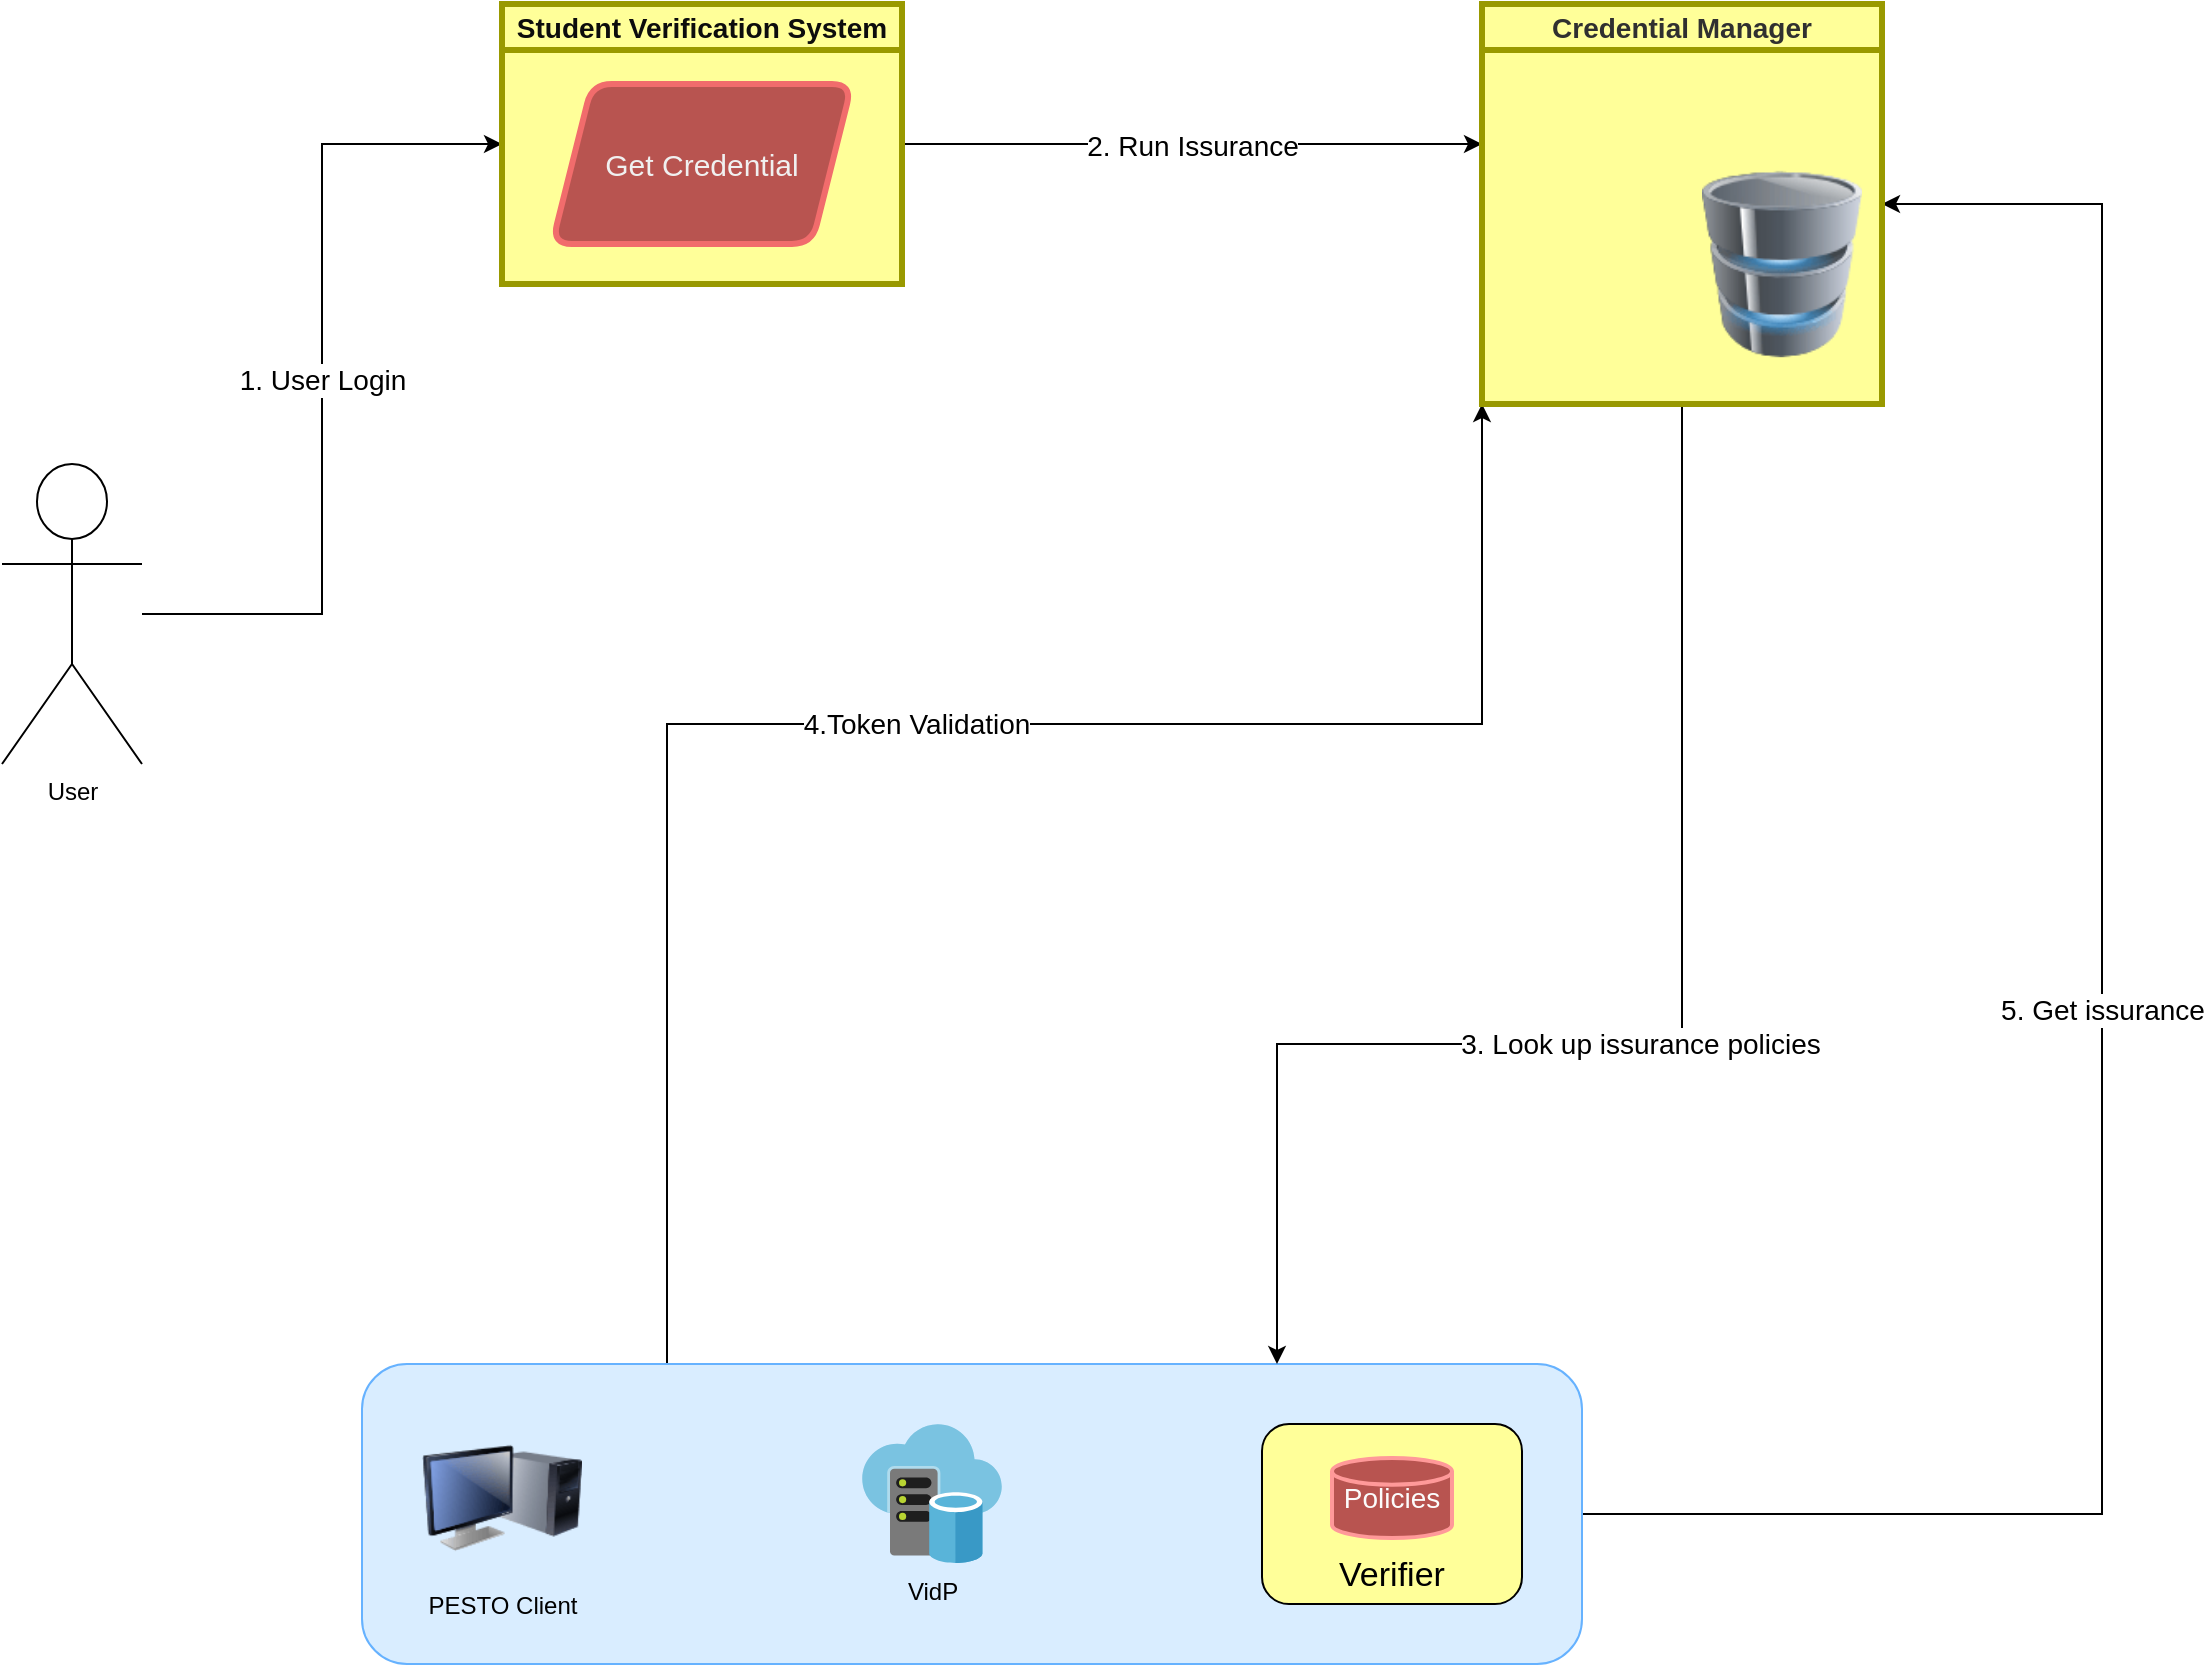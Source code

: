 <mxfile version="22.1.2" type="github">
  <diagram id="C5RBs43oDa-KdzZeNtuy" name="Page-1">
    <mxGraphModel dx="863" dy="777" grid="1" gridSize="10" guides="1" tooltips="1" connect="1" arrows="1" fold="1" page="1" pageScale="1" pageWidth="1169" pageHeight="1654" math="0" shadow="0">
      <root>
        <mxCell id="WIyWlLk6GJQsqaUBKTNV-0" />
        <mxCell id="WIyWlLk6GJQsqaUBKTNV-1" parent="WIyWlLk6GJQsqaUBKTNV-0" />
        <mxCell id="us27jVsJSp4dY-AdVtNz-27" value="1. User Login" style="edgeStyle=orthogonalEdgeStyle;rounded=0;orthogonalLoop=1;jettySize=auto;html=1;entryX=0;entryY=0.5;entryDx=0;entryDy=0;fontSize=14;" edge="1" parent="WIyWlLk6GJQsqaUBKTNV-1" source="us27jVsJSp4dY-AdVtNz-0" target="us27jVsJSp4dY-AdVtNz-13">
          <mxGeometry relative="1" as="geometry" />
        </mxCell>
        <mxCell id="us27jVsJSp4dY-AdVtNz-0" value="User" style="shape=umlActor;verticalLabelPosition=bottom;verticalAlign=top;html=1;outlineConnect=0;shadow=0;align=center;" vertex="1" parent="WIyWlLk6GJQsqaUBKTNV-1">
          <mxGeometry x="80" y="390" width="70" height="150" as="geometry" />
        </mxCell>
        <mxCell id="us27jVsJSp4dY-AdVtNz-28" value="2. Run Issurance" style="edgeStyle=orthogonalEdgeStyle;rounded=0;orthogonalLoop=1;jettySize=auto;html=1;exitX=1;exitY=0.5;exitDx=0;exitDy=0;fontSize=14;" edge="1" parent="WIyWlLk6GJQsqaUBKTNV-1" source="us27jVsJSp4dY-AdVtNz-13">
          <mxGeometry relative="1" as="geometry">
            <mxPoint x="820" y="230" as="targetPoint" />
          </mxGeometry>
        </mxCell>
        <mxCell id="us27jVsJSp4dY-AdVtNz-13" value="Student Verification System" style="swimlane;whiteSpace=wrap;html=1;fillColor=#FFFF99;gradientColor=none;swimlaneFillColor=#FFFF99;fontColor=#0D0D0D;fontSize=14;strokeColor=#999900;strokeWidth=3;" vertex="1" parent="WIyWlLk6GJQsqaUBKTNV-1">
          <mxGeometry x="330" y="160" width="200" height="140" as="geometry" />
        </mxCell>
        <mxCell id="us27jVsJSp4dY-AdVtNz-14" value="Get Credential" style="shape=parallelogram;perimeter=parallelogramPerimeter;fixedSize=1;strokeColor=#F16C6C;spacingBottom=0;labelBackgroundColor=none;labelBorderColor=none;whiteSpace=wrap;html=1;fillColor=#B85450;fontSize=15;strokeWidth=3;fontColor=#F0F0F0;perimeterSpacing=0;rounded=1;" vertex="1" parent="us27jVsJSp4dY-AdVtNz-13">
          <mxGeometry x="25" y="40" width="150" height="80" as="geometry" />
        </mxCell>
        <mxCell id="us27jVsJSp4dY-AdVtNz-29" value="4.Token Validation" style="edgeStyle=orthogonalEdgeStyle;rounded=0;orthogonalLoop=1;jettySize=auto;html=1;exitX=0.25;exitY=0;exitDx=0;exitDy=0;entryX=0;entryY=1;entryDx=0;entryDy=0;spacing=2;fontSize=14;" edge="1" parent="WIyWlLk6GJQsqaUBKTNV-1" source="us27jVsJSp4dY-AdVtNz-15" target="us27jVsJSp4dY-AdVtNz-21">
          <mxGeometry relative="1" as="geometry">
            <Array as="points">
              <mxPoint x="413" y="520" />
              <mxPoint x="820" y="520" />
            </Array>
          </mxGeometry>
        </mxCell>
        <mxCell id="us27jVsJSp4dY-AdVtNz-37" value="5. Get issurance" style="edgeStyle=orthogonalEdgeStyle;rounded=0;orthogonalLoop=1;jettySize=auto;html=1;exitX=1;exitY=0.5;exitDx=0;exitDy=0;entryX=1;entryY=0.5;entryDx=0;entryDy=0;fontSize=14;" edge="1" parent="WIyWlLk6GJQsqaUBKTNV-1" source="us27jVsJSp4dY-AdVtNz-15" target="us27jVsJSp4dY-AdVtNz-21">
          <mxGeometry relative="1" as="geometry">
            <Array as="points">
              <mxPoint x="1130" y="915" />
              <mxPoint x="1130" y="260" />
            </Array>
          </mxGeometry>
        </mxCell>
        <mxCell id="us27jVsJSp4dY-AdVtNz-15" value="" style="rounded=1;whiteSpace=wrap;html=1;fillColor=#D9EDFF;strokeColor=#66B2FF;" vertex="1" parent="WIyWlLk6GJQsqaUBKTNV-1">
          <mxGeometry x="260" y="840" width="610" height="150" as="geometry" />
        </mxCell>
        <mxCell id="us27jVsJSp4dY-AdVtNz-16" value="PESTO Client" style="image;html=1;image=img/lib/clip_art/computers/Monitor_Tower_128x128.png;labelBackgroundColor=none;" vertex="1" parent="WIyWlLk6GJQsqaUBKTNV-1">
          <mxGeometry x="290" y="867" width="80" height="80" as="geometry" />
        </mxCell>
        <mxCell id="us27jVsJSp4dY-AdVtNz-18" value="VidP" style="image;sketch=0;aspect=fixed;html=1;points=[];align=center;fontSize=12;image=img/lib/mscae/Virtual_Datacenter.svg;labelBackgroundColor=none;" vertex="1" parent="WIyWlLk6GJQsqaUBKTNV-1">
          <mxGeometry x="510" y="870" width="70" height="70" as="geometry" />
        </mxCell>
        <mxCell id="us27jVsJSp4dY-AdVtNz-19" value="&lt;br&gt;&lt;br&gt;&lt;br&gt;Verifier" style="rounded=1;whiteSpace=wrap;html=1;glass=0;shadow=0;fontSize=17;fillColor=#FFFF99;" vertex="1" parent="WIyWlLk6GJQsqaUBKTNV-1">
          <mxGeometry x="710" y="870" width="130" height="90" as="geometry" />
        </mxCell>
        <mxCell id="us27jVsJSp4dY-AdVtNz-20" value="Policies" style="strokeWidth=2;html=1;shape=mxgraph.flowchart.database;whiteSpace=wrap;labelBackgroundColor=none;fontSize=14;fillColor=#B85450;strokeColor=#FF9999;fontColor=#FCFCFC;" vertex="1" parent="WIyWlLk6GJQsqaUBKTNV-1">
          <mxGeometry x="745" y="887" width="60" height="40" as="geometry" />
        </mxCell>
        <mxCell id="us27jVsJSp4dY-AdVtNz-36" value="3. Look up issurance policies" style="edgeStyle=orthogonalEdgeStyle;rounded=0;orthogonalLoop=1;jettySize=auto;html=1;exitX=0.5;exitY=1;exitDx=0;exitDy=0;entryX=0.75;entryY=0;entryDx=0;entryDy=0;fontSize=14;" edge="1" parent="WIyWlLk6GJQsqaUBKTNV-1" source="us27jVsJSp4dY-AdVtNz-21" target="us27jVsJSp4dY-AdVtNz-15">
          <mxGeometry relative="1" as="geometry">
            <Array as="points">
              <mxPoint x="920" y="680" />
              <mxPoint x="717" y="680" />
            </Array>
          </mxGeometry>
        </mxCell>
        <mxCell id="us27jVsJSp4dY-AdVtNz-21" value="Credential Manager" style="swimlane;whiteSpace=wrap;html=1;startSize=23;swimlaneFillColor=#FFFF99;fillColor=#FFFF99;strokeColor=#999900;fontColor=#303030;fontSize=14;labelBorderColor=none;strokeWidth=3;" vertex="1" parent="WIyWlLk6GJQsqaUBKTNV-1">
          <mxGeometry x="820" y="160" width="200" height="200" as="geometry" />
        </mxCell>
        <mxCell id="us27jVsJSp4dY-AdVtNz-22" value="" style="image;html=1;image=img/lib/clip_art/computers/Database_128x128.png" vertex="1" parent="us27jVsJSp4dY-AdVtNz-21">
          <mxGeometry x="110" y="80" width="80" height="100" as="geometry" />
        </mxCell>
      </root>
    </mxGraphModel>
  </diagram>
</mxfile>
